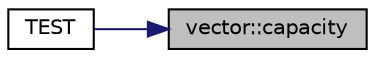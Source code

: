 digraph "vector::capacity"
{
 // LATEX_PDF_SIZE
  edge [fontname="Helvetica",fontsize="10",labelfontname="Helvetica",labelfontsize="10"];
  node [fontname="Helvetica",fontsize="10",shape=record];
  rankdir="RL";
  Node31 [label="vector::capacity",height=0.2,width=0.4,color="black", fillcolor="grey75", style="filled", fontcolor="black",tooltip="Returns the size of the storage space currently allocated for the vector."];
  Node31 -> Node32 [dir="back",color="midnightblue",fontsize="10",style="solid",fontname="Helvetica"];
  Node32 [label="TEST",height=0.2,width=0.4,color="black", fillcolor="white", style="filled",URL="$main_8cpp.html#ad3831bc38c93f163d8baa5d4f6dae4d7",tooltip=" "];
}
